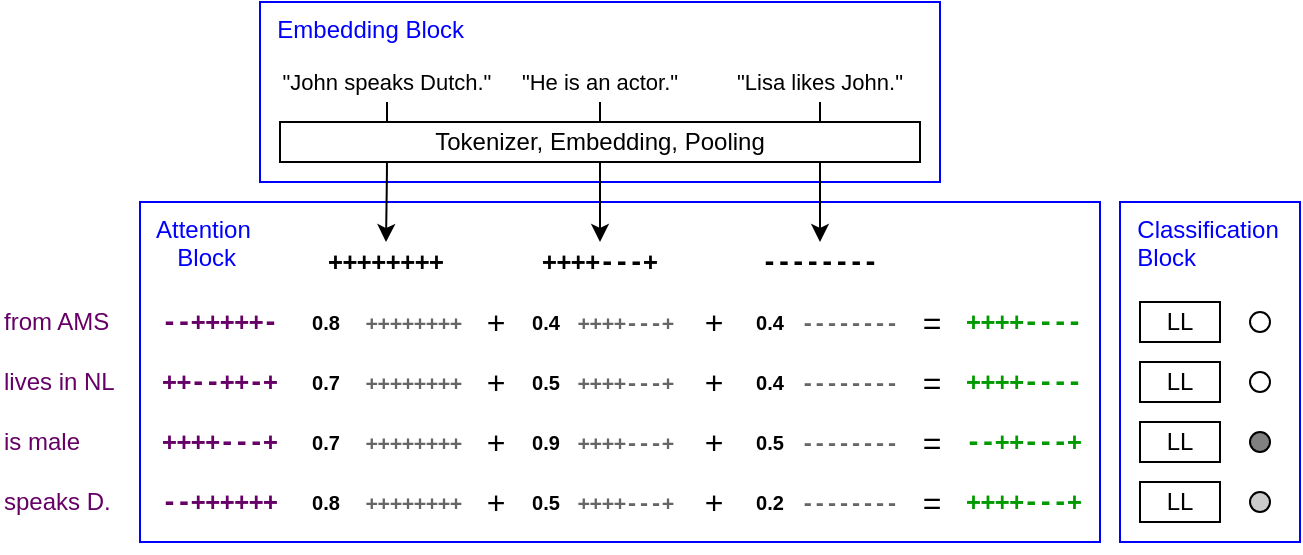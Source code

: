 <mxfile version="14.5.1" type="device"><diagram id="OC293zZC-m6zBRqbL1Og" name="Page-1"><mxGraphModel dx="706" dy="408" grid="1" gridSize="10" guides="1" tooltips="1" connect="1" arrows="1" fold="1" page="1" pageScale="1" pageWidth="850" pageHeight="1100" math="0" shadow="0"><root><mxCell id="0"/><mxCell id="1" parent="0"/><mxCell id="ROgvBwcSoJvvyIxjr5h1-1" value="&amp;nbsp; Attention&lt;br&gt;&amp;nbsp; &amp;nbsp; &amp;nbsp;Block" style="rounded=0;whiteSpace=wrap;html=1;strokeColor=#0000FF;align=left;verticalAlign=top;fontColor=#0000FF;" parent="1" vertex="1"><mxGeometry x="220" y="230" width="480" height="170" as="geometry"/></mxCell><mxCell id="ROgvBwcSoJvvyIxjr5h1-2" value="&lt;font color=&quot;#0000ff&quot;&gt;&amp;nbsp; Embedding Block&lt;/font&gt;" style="rounded=0;whiteSpace=wrap;html=1;verticalAlign=top;align=left;strokeColor=#0000FF;" parent="1" vertex="1"><mxGeometry x="280" y="130" width="340" height="90" as="geometry"/></mxCell><mxCell id="ROgvBwcSoJvvyIxjr5h1-3" style="edgeStyle=orthogonalEdgeStyle;rounded=1;orthogonalLoop=1;jettySize=auto;html=1;exitX=0.5;exitY=1;exitDx=0;exitDy=0;entryX=0.5;entryY=0;entryDx=0;entryDy=0;startSize=6;sourcePerimeterSpacing=0;targetPerimeterSpacing=0;" parent="1" source="ROgvBwcSoJvvyIxjr5h1-4" target="ROgvBwcSoJvvyIxjr5h1-10" edge="1"><mxGeometry relative="1" as="geometry"/></mxCell><mxCell id="ROgvBwcSoJvvyIxjr5h1-4" value="&lt;font style=&quot;font-size: 11px&quot;&gt;&quot;John speaks Dutch.&quot;&lt;/font&gt;" style="text;html=1;strokeColor=none;fillColor=none;align=center;verticalAlign=middle;whiteSpace=wrap;rounded=0;" parent="1" vertex="1"><mxGeometry x="290" y="160" width="107" height="20" as="geometry"/></mxCell><mxCell id="ROgvBwcSoJvvyIxjr5h1-5" style="edgeStyle=orthogonalEdgeStyle;rounded=1;orthogonalLoop=1;jettySize=auto;html=1;exitX=0.5;exitY=1;exitDx=0;exitDy=0;entryX=0.5;entryY=0;entryDx=0;entryDy=0;startSize=6;sourcePerimeterSpacing=0;targetPerimeterSpacing=0;" parent="1" source="ROgvBwcSoJvvyIxjr5h1-6" target="ROgvBwcSoJvvyIxjr5h1-12" edge="1"><mxGeometry relative="1" as="geometry"/></mxCell><mxCell id="ROgvBwcSoJvvyIxjr5h1-6" value="&lt;font style=&quot;font-size: 11px&quot;&gt;&quot;He is an actor.&quot;&lt;/font&gt;" style="text;html=1;strokeColor=none;fillColor=none;align=center;verticalAlign=middle;whiteSpace=wrap;rounded=0;" parent="1" vertex="1"><mxGeometry x="400" y="160" width="100" height="20" as="geometry"/></mxCell><mxCell id="ROgvBwcSoJvvyIxjr5h1-7" style="edgeStyle=orthogonalEdgeStyle;rounded=1;orthogonalLoop=1;jettySize=auto;html=1;exitX=0.5;exitY=1;exitDx=0;exitDy=0;entryX=0.5;entryY=0;entryDx=0;entryDy=0;startSize=6;sourcePerimeterSpacing=0;targetPerimeterSpacing=0;" parent="1" source="ROgvBwcSoJvvyIxjr5h1-8" target="ROgvBwcSoJvvyIxjr5h1-14" edge="1"><mxGeometry relative="1" as="geometry"/></mxCell><mxCell id="ROgvBwcSoJvvyIxjr5h1-8" value="&lt;font style=&quot;font-size: 11px&quot;&gt;&quot;Lisa likes John.&quot;&lt;/font&gt;" style="text;html=1;strokeColor=none;fillColor=none;align=center;verticalAlign=middle;whiteSpace=wrap;rounded=0;" parent="1" vertex="1"><mxGeometry x="510" y="160" width="100" height="20" as="geometry"/></mxCell><mxCell id="ROgvBwcSoJvvyIxjr5h1-10" value="&lt;pre&gt;++++++++&lt;/pre&gt;" style="text;html=1;strokeColor=none;fillColor=none;align=center;verticalAlign=middle;whiteSpace=wrap;rounded=0;fontStyle=1;" parent="1" vertex="1"><mxGeometry x="293" y="250" width="100" height="20" as="geometry"/></mxCell><mxCell id="ROgvBwcSoJvvyIxjr5h1-12" value="&lt;pre&gt;++++---+&lt;/pre&gt;" style="text;html=1;strokeColor=none;fillColor=none;align=center;verticalAlign=middle;whiteSpace=wrap;rounded=0;fontStyle=1;" parent="1" vertex="1"><mxGeometry x="400" y="250" width="100" height="20" as="geometry"/></mxCell><mxCell id="ROgvBwcSoJvvyIxjr5h1-14" value="&lt;pre&gt;--------&lt;/pre&gt;" style="text;html=1;strokeColor=none;fillColor=none;align=center;verticalAlign=middle;whiteSpace=wrap;rounded=0;fontStyle=1;" parent="1" vertex="1"><mxGeometry x="510" y="250" width="100" height="20" as="geometry"/></mxCell><mxCell id="ROgvBwcSoJvvyIxjr5h1-40" value="Tokenizer, Embedding, Pooling" style="rounded=0;whiteSpace=wrap;html=1;" parent="1" vertex="1"><mxGeometry x="290" y="190" width="320" height="20" as="geometry"/></mxCell><mxCell id="ROgvBwcSoJvvyIxjr5h1-41" value="&lt;pre&gt;--+++++-&lt;/pre&gt;" style="text;html=1;strokeColor=none;fillColor=none;align=center;verticalAlign=middle;whiteSpace=wrap;rounded=0;fontStyle=1;fontColor=#660066;" parent="1" vertex="1"><mxGeometry x="210" y="280" width="100" height="20" as="geometry"/></mxCell><mxCell id="ROgvBwcSoJvvyIxjr5h1-42" value="from AMS" style="text;html=1;strokeColor=none;fillColor=none;align=left;verticalAlign=middle;whiteSpace=wrap;rounded=0;fontColor=#660066;" parent="1" vertex="1"><mxGeometry x="150" y="280" width="60" height="20" as="geometry"/></mxCell><mxCell id="ROgvBwcSoJvvyIxjr5h1-43" value="&lt;pre&gt;++--++-+&lt;/pre&gt;" style="text;html=1;strokeColor=none;fillColor=none;align=center;verticalAlign=middle;whiteSpace=wrap;rounded=0;fontStyle=1;fontColor=#660066;" parent="1" vertex="1"><mxGeometry x="210" y="310" width="100" height="20" as="geometry"/></mxCell><mxCell id="ROgvBwcSoJvvyIxjr5h1-44" value="lives in NL" style="text;html=1;strokeColor=none;fillColor=none;align=left;verticalAlign=middle;whiteSpace=wrap;rounded=0;fontColor=#660066;" parent="1" vertex="1"><mxGeometry x="150" y="310" width="60" height="20" as="geometry"/></mxCell><mxCell id="ROgvBwcSoJvvyIxjr5h1-45" value="&lt;pre&gt;++++---+&lt;/pre&gt;" style="text;html=1;strokeColor=none;fillColor=none;align=center;verticalAlign=middle;whiteSpace=wrap;rounded=0;fontStyle=1;fontColor=#660066;" parent="1" vertex="1"><mxGeometry x="210" y="340" width="100" height="20" as="geometry"/></mxCell><mxCell id="ROgvBwcSoJvvyIxjr5h1-46" value="is male" style="text;html=1;strokeColor=none;fillColor=none;align=left;verticalAlign=middle;whiteSpace=wrap;rounded=0;fontColor=#660066;" parent="1" vertex="1"><mxGeometry x="150" y="340" width="60" height="20" as="geometry"/></mxCell><mxCell id="ROgvBwcSoJvvyIxjr5h1-47" value="&lt;pre&gt;--++++++&lt;/pre&gt;" style="text;html=1;strokeColor=none;fillColor=none;align=center;verticalAlign=middle;whiteSpace=wrap;rounded=0;fontStyle=1;fontColor=#660066;" parent="1" vertex="1"><mxGeometry x="210" y="370" width="100" height="20" as="geometry"/></mxCell><mxCell id="ROgvBwcSoJvvyIxjr5h1-48" value="speaks D." style="text;html=1;strokeColor=none;fillColor=none;align=left;verticalAlign=middle;whiteSpace=wrap;rounded=0;fontColor=#660066;" parent="1" vertex="1"><mxGeometry x="150" y="370" width="60" height="20" as="geometry"/></mxCell><mxCell id="ROgvBwcSoJvvyIxjr5h1-50" value="&lt;p&gt;&lt;font style=&quot;font-size: 10px&quot;&gt;0.8&lt;/font&gt;&lt;/p&gt;" style="text;html=1;strokeColor=none;fillColor=none;align=center;verticalAlign=middle;whiteSpace=wrap;rounded=0;fontStyle=1;" parent="1" vertex="1"><mxGeometry x="303" y="280" width="20" height="20" as="geometry"/></mxCell><mxCell id="ROgvBwcSoJvvyIxjr5h1-51" value="&lt;p&gt;&lt;font style=&quot;font-size: 10px&quot;&gt;0.7&lt;/font&gt;&lt;/p&gt;" style="text;html=1;strokeColor=none;fillColor=none;align=center;verticalAlign=middle;whiteSpace=wrap;rounded=0;fontStyle=1;" parent="1" vertex="1"><mxGeometry x="303" y="310" width="20" height="20" as="geometry"/></mxCell><mxCell id="ROgvBwcSoJvvyIxjr5h1-52" value="&lt;p&gt;&lt;font style=&quot;font-size: 10px&quot;&gt;0.7&lt;/font&gt;&lt;/p&gt;" style="text;html=1;strokeColor=none;fillColor=none;align=center;verticalAlign=middle;whiteSpace=wrap;rounded=0;fontStyle=1;" parent="1" vertex="1"><mxGeometry x="303" y="340" width="20" height="20" as="geometry"/></mxCell><mxCell id="ROgvBwcSoJvvyIxjr5h1-53" value="&lt;p&gt;&lt;font style=&quot;font-size: 10px&quot;&gt;0.8&lt;/font&gt;&lt;/p&gt;" style="text;html=1;strokeColor=none;fillColor=none;align=center;verticalAlign=middle;whiteSpace=wrap;rounded=0;fontStyle=1;" parent="1" vertex="1"><mxGeometry x="303" y="370" width="20" height="20" as="geometry"/></mxCell><mxCell id="ROgvBwcSoJvvyIxjr5h1-54" value="&lt;p&gt;&lt;font style=&quot;font-size: 10px&quot;&gt;0.4&lt;/font&gt;&lt;/p&gt;" style="text;html=1;strokeColor=none;fillColor=none;align=center;verticalAlign=middle;whiteSpace=wrap;rounded=0;fontStyle=1;" parent="1" vertex="1"><mxGeometry x="413" y="280" width="20" height="20" as="geometry"/></mxCell><mxCell id="ROgvBwcSoJvvyIxjr5h1-55" value="&lt;p&gt;&lt;font style=&quot;font-size: 10px&quot;&gt;0.5&lt;/font&gt;&lt;/p&gt;" style="text;html=1;strokeColor=none;fillColor=none;align=center;verticalAlign=middle;whiteSpace=wrap;rounded=0;fontStyle=1;" parent="1" vertex="1"><mxGeometry x="413" y="310" width="20" height="20" as="geometry"/></mxCell><mxCell id="ROgvBwcSoJvvyIxjr5h1-56" value="&lt;p&gt;&lt;font style=&quot;font-size: 10px&quot;&gt;0.9&lt;/font&gt;&lt;/p&gt;" style="text;html=1;strokeColor=none;fillColor=none;align=center;verticalAlign=middle;whiteSpace=wrap;rounded=0;fontStyle=1;" parent="1" vertex="1"><mxGeometry x="413" y="340" width="20" height="20" as="geometry"/></mxCell><mxCell id="ROgvBwcSoJvvyIxjr5h1-57" value="&lt;p&gt;&lt;font style=&quot;font-size: 10px&quot;&gt;0.5&lt;/font&gt;&lt;/p&gt;" style="text;html=1;strokeColor=none;fillColor=none;align=center;verticalAlign=middle;whiteSpace=wrap;rounded=0;fontStyle=1;" parent="1" vertex="1"><mxGeometry x="413" y="370" width="20" height="20" as="geometry"/></mxCell><mxCell id="ROgvBwcSoJvvyIxjr5h1-58" value="&lt;p&gt;&lt;font style=&quot;font-size: 10px&quot;&gt;0.4&lt;/font&gt;&lt;/p&gt;" style="text;html=1;strokeColor=none;fillColor=none;align=center;verticalAlign=middle;whiteSpace=wrap;rounded=0;fontStyle=1;" parent="1" vertex="1"><mxGeometry x="525" y="280" width="20" height="20" as="geometry"/></mxCell><mxCell id="ROgvBwcSoJvvyIxjr5h1-59" value="&lt;p&gt;&lt;font style=&quot;font-size: 10px&quot;&gt;0.4&lt;/font&gt;&lt;/p&gt;" style="text;html=1;strokeColor=none;fillColor=none;align=center;verticalAlign=middle;whiteSpace=wrap;rounded=0;fontStyle=1;" parent="1" vertex="1"><mxGeometry x="525" y="310" width="20" height="20" as="geometry"/></mxCell><mxCell id="ROgvBwcSoJvvyIxjr5h1-60" value="&lt;p&gt;&lt;font style=&quot;font-size: 10px&quot;&gt;0.5&lt;/font&gt;&lt;/p&gt;" style="text;html=1;strokeColor=none;fillColor=none;align=center;verticalAlign=middle;whiteSpace=wrap;rounded=0;fontStyle=1;" parent="1" vertex="1"><mxGeometry x="525" y="340" width="20" height="20" as="geometry"/></mxCell><mxCell id="ROgvBwcSoJvvyIxjr5h1-61" value="&lt;p&gt;&lt;font style=&quot;font-size: 10px&quot;&gt;0.2&lt;/font&gt;&lt;/p&gt;" style="text;html=1;strokeColor=none;fillColor=none;align=center;verticalAlign=middle;whiteSpace=wrap;rounded=0;fontStyle=1;" parent="1" vertex="1"><mxGeometry x="525" y="370" width="20" height="20" as="geometry"/></mxCell><mxCell id="ROgvBwcSoJvvyIxjr5h1-63" value="&lt;pre&gt;&lt;font style=&quot;font-size: 10px&quot;&gt;++++++++&lt;/font&gt;&lt;/pre&gt;" style="text;html=1;strokeColor=none;fillColor=none;align=center;verticalAlign=middle;whiteSpace=wrap;rounded=0;fontStyle=1;fontColor=#666666;" parent="1" vertex="1"><mxGeometry x="307" y="280" width="100" height="20" as="geometry"/></mxCell><mxCell id="ROgvBwcSoJvvyIxjr5h1-64" value="&lt;pre&gt;&lt;font style=&quot;font-size: 10px&quot;&gt;++++++++&lt;/font&gt;&lt;/pre&gt;" style="text;html=1;strokeColor=none;fillColor=none;align=center;verticalAlign=middle;whiteSpace=wrap;rounded=0;fontStyle=1;fontColor=#666666;" parent="1" vertex="1"><mxGeometry x="307" y="310" width="100" height="20" as="geometry"/></mxCell><mxCell id="ROgvBwcSoJvvyIxjr5h1-65" value="&lt;pre&gt;&lt;font style=&quot;font-size: 10px&quot;&gt;++++++++&lt;/font&gt;&lt;/pre&gt;" style="text;html=1;strokeColor=none;fillColor=none;align=center;verticalAlign=middle;whiteSpace=wrap;rounded=0;fontStyle=1;fontColor=#666666;" parent="1" vertex="1"><mxGeometry x="307" y="340" width="100" height="20" as="geometry"/></mxCell><mxCell id="ROgvBwcSoJvvyIxjr5h1-66" value="&lt;pre&gt;&lt;font style=&quot;font-size: 10px&quot;&gt;++++++++&lt;/font&gt;&lt;/pre&gt;" style="text;html=1;strokeColor=none;fillColor=none;align=center;verticalAlign=middle;whiteSpace=wrap;rounded=0;fontStyle=1;fontColor=#666666;" parent="1" vertex="1"><mxGeometry x="307" y="370" width="100" height="20" as="geometry"/></mxCell><mxCell id="ROgvBwcSoJvvyIxjr5h1-67" value="&lt;pre&gt;&lt;font style=&quot;font-size: 10px&quot;&gt;++++---+&lt;/font&gt;&lt;/pre&gt;" style="text;html=1;strokeColor=none;fillColor=none;align=center;verticalAlign=middle;whiteSpace=wrap;rounded=0;fontStyle=1;fontColor=#666666;" parent="1" vertex="1"><mxGeometry x="413" y="280" width="100" height="20" as="geometry"/></mxCell><mxCell id="ROgvBwcSoJvvyIxjr5h1-68" value="&lt;pre&gt;&lt;font style=&quot;font-size: 10px&quot;&gt;++++---+&lt;/font&gt;&lt;/pre&gt;" style="text;html=1;strokeColor=none;fillColor=none;align=center;verticalAlign=middle;whiteSpace=wrap;rounded=0;fontStyle=1;fontColor=#666666;" parent="1" vertex="1"><mxGeometry x="413" y="310" width="100" height="20" as="geometry"/></mxCell><mxCell id="ROgvBwcSoJvvyIxjr5h1-69" value="&lt;pre&gt;&lt;font style=&quot;font-size: 10px&quot;&gt;++++---+&lt;/font&gt;&lt;/pre&gt;" style="text;html=1;strokeColor=none;fillColor=none;align=center;verticalAlign=middle;whiteSpace=wrap;rounded=0;fontStyle=1;fontColor=#666666;" parent="1" vertex="1"><mxGeometry x="413" y="340" width="100" height="20" as="geometry"/></mxCell><mxCell id="ROgvBwcSoJvvyIxjr5h1-70" value="&lt;pre&gt;&lt;font style=&quot;font-size: 10px&quot;&gt;++++---+&lt;/font&gt;&lt;/pre&gt;" style="text;html=1;strokeColor=none;fillColor=none;align=center;verticalAlign=middle;whiteSpace=wrap;rounded=0;fontStyle=1;fontColor=#666666;" parent="1" vertex="1"><mxGeometry x="413" y="370" width="100" height="20" as="geometry"/></mxCell><mxCell id="ROgvBwcSoJvvyIxjr5h1-71" value="&lt;pre&gt;&lt;font style=&quot;font-size: 10px&quot;&gt;--------&lt;/font&gt;&lt;/pre&gt;" style="text;html=1;strokeColor=none;fillColor=none;align=center;verticalAlign=middle;whiteSpace=wrap;rounded=0;fontStyle=1;fontColor=#666666;" parent="1" vertex="1"><mxGeometry x="525" y="280" width="100" height="20" as="geometry"/></mxCell><mxCell id="ROgvBwcSoJvvyIxjr5h1-72" value="&lt;pre&gt;&lt;font style=&quot;font-size: 10px&quot;&gt;--------&lt;/font&gt;&lt;/pre&gt;" style="text;html=1;strokeColor=none;fillColor=none;align=center;verticalAlign=middle;whiteSpace=wrap;rounded=0;fontStyle=1;fontColor=#666666;" parent="1" vertex="1"><mxGeometry x="525" y="310" width="100" height="20" as="geometry"/></mxCell><mxCell id="ROgvBwcSoJvvyIxjr5h1-73" value="&lt;pre&gt;&lt;font style=&quot;font-size: 10px&quot;&gt;--------&lt;/font&gt;&lt;/pre&gt;" style="text;html=1;strokeColor=none;fillColor=none;align=center;verticalAlign=middle;whiteSpace=wrap;rounded=0;fontStyle=1;fontColor=#666666;" parent="1" vertex="1"><mxGeometry x="525" y="340" width="100" height="20" as="geometry"/></mxCell><mxCell id="ROgvBwcSoJvvyIxjr5h1-74" value="&lt;pre&gt;&lt;font style=&quot;font-size: 10px&quot;&gt;--------&lt;/font&gt;&lt;/pre&gt;" style="text;html=1;strokeColor=none;fillColor=none;align=center;verticalAlign=middle;whiteSpace=wrap;rounded=0;fontStyle=1;fontColor=#666666;" parent="1" vertex="1"><mxGeometry x="525" y="370" width="100" height="20" as="geometry"/></mxCell><mxCell id="ROgvBwcSoJvvyIxjr5h1-75" value="&lt;p style=&quot;font-size: 16px;&quot;&gt;&lt;font style=&quot;font-size: 16px;&quot;&gt;+&lt;/font&gt;&lt;/p&gt;" style="text;html=1;strokeColor=none;fillColor=none;align=center;verticalAlign=middle;whiteSpace=wrap;rounded=0;fontStyle=0;fontSize=16;" parent="1" vertex="1"><mxGeometry x="497" y="370" width="20" height="20" as="geometry"/></mxCell><mxCell id="ROgvBwcSoJvvyIxjr5h1-76" value="&lt;p style=&quot;font-size: 16px;&quot;&gt;&lt;font style=&quot;font-size: 16px;&quot;&gt;+&lt;/font&gt;&lt;/p&gt;" style="text;html=1;strokeColor=none;fillColor=none;align=center;verticalAlign=middle;whiteSpace=wrap;rounded=0;fontStyle=0;fontSize=16;" parent="1" vertex="1"><mxGeometry x="497" y="340" width="20" height="20" as="geometry"/></mxCell><mxCell id="ROgvBwcSoJvvyIxjr5h1-77" value="&lt;p style=&quot;font-size: 16px;&quot;&gt;&lt;font style=&quot;font-size: 16px;&quot;&gt;+&lt;/font&gt;&lt;/p&gt;" style="text;html=1;strokeColor=none;fillColor=none;align=center;verticalAlign=middle;whiteSpace=wrap;rounded=0;fontStyle=0;fontSize=16;" parent="1" vertex="1"><mxGeometry x="497" y="310" width="20" height="20" as="geometry"/></mxCell><mxCell id="ROgvBwcSoJvvyIxjr5h1-78" value="&lt;p style=&quot;font-size: 16px;&quot;&gt;&lt;font style=&quot;font-size: 16px;&quot;&gt;+&lt;/font&gt;&lt;/p&gt;" style="text;html=1;strokeColor=none;fillColor=none;align=center;verticalAlign=middle;whiteSpace=wrap;rounded=0;fontStyle=0;fontSize=16;" parent="1" vertex="1"><mxGeometry x="497" y="280" width="20" height="20" as="geometry"/></mxCell><mxCell id="ROgvBwcSoJvvyIxjr5h1-79" value="&lt;p style=&quot;font-size: 16px;&quot;&gt;&lt;font style=&quot;font-size: 16px;&quot;&gt;+&lt;/font&gt;&lt;/p&gt;" style="text;html=1;strokeColor=none;fillColor=none;align=center;verticalAlign=middle;whiteSpace=wrap;rounded=0;fontStyle=0;fontSize=16;" parent="1" vertex="1"><mxGeometry x="388" y="370" width="20" height="20" as="geometry"/></mxCell><mxCell id="ROgvBwcSoJvvyIxjr5h1-80" value="&lt;p style=&quot;font-size: 16px;&quot;&gt;&lt;font style=&quot;font-size: 16px;&quot;&gt;+&lt;/font&gt;&lt;/p&gt;" style="text;html=1;strokeColor=none;fillColor=none;align=center;verticalAlign=middle;whiteSpace=wrap;rounded=0;fontStyle=0;fontSize=16;" parent="1" vertex="1"><mxGeometry x="388" y="340" width="20" height="20" as="geometry"/></mxCell><mxCell id="ROgvBwcSoJvvyIxjr5h1-81" value="&lt;p style=&quot;font-size: 16px;&quot;&gt;&lt;font style=&quot;font-size: 16px;&quot;&gt;+&lt;/font&gt;&lt;/p&gt;" style="text;html=1;strokeColor=none;fillColor=none;align=center;verticalAlign=middle;whiteSpace=wrap;rounded=0;fontStyle=0;fontSize=16;" parent="1" vertex="1"><mxGeometry x="388" y="310" width="20" height="20" as="geometry"/></mxCell><mxCell id="ROgvBwcSoJvvyIxjr5h1-82" value="&lt;p style=&quot;font-size: 16px;&quot;&gt;&lt;font style=&quot;font-size: 16px;&quot;&gt;+&lt;/font&gt;&lt;/p&gt;" style="text;html=1;strokeColor=none;fillColor=none;align=center;verticalAlign=middle;whiteSpace=wrap;rounded=0;fontStyle=0;fontSize=16;" parent="1" vertex="1"><mxGeometry x="388" y="280" width="20" height="20" as="geometry"/></mxCell><mxCell id="ROgvBwcSoJvvyIxjr5h1-83" value="&lt;p style=&quot;font-size: 16px&quot;&gt;&lt;font style=&quot;font-size: 16px&quot;&gt;=&lt;/font&gt;&lt;/p&gt;" style="text;html=1;strokeColor=none;fillColor=none;align=center;verticalAlign=middle;whiteSpace=wrap;rounded=0;fontStyle=0;fontSize=16;" parent="1" vertex="1"><mxGeometry x="606" y="370" width="20" height="20" as="geometry"/></mxCell><mxCell id="ROgvBwcSoJvvyIxjr5h1-84" value="&lt;p style=&quot;font-size: 16px&quot;&gt;&lt;font style=&quot;font-size: 16px&quot;&gt;=&lt;/font&gt;&lt;/p&gt;" style="text;html=1;strokeColor=none;fillColor=none;align=center;verticalAlign=middle;whiteSpace=wrap;rounded=0;fontStyle=0;fontSize=16;" parent="1" vertex="1"><mxGeometry x="606" y="340" width="20" height="20" as="geometry"/></mxCell><mxCell id="ROgvBwcSoJvvyIxjr5h1-85" value="&lt;p style=&quot;font-size: 16px&quot;&gt;&lt;font style=&quot;font-size: 16px&quot;&gt;=&lt;/font&gt;&lt;/p&gt;" style="text;html=1;strokeColor=none;fillColor=none;align=center;verticalAlign=middle;whiteSpace=wrap;rounded=0;fontStyle=0;fontSize=16;" parent="1" vertex="1"><mxGeometry x="606" y="310" width="20" height="20" as="geometry"/></mxCell><mxCell id="ROgvBwcSoJvvyIxjr5h1-86" value="&lt;p style=&quot;font-size: 16px&quot;&gt;&lt;font style=&quot;font-size: 16px&quot;&gt;=&lt;/font&gt;&lt;/p&gt;" style="text;html=1;strokeColor=none;fillColor=none;align=center;verticalAlign=middle;whiteSpace=wrap;rounded=0;fontStyle=0;fontSize=16;" parent="1" vertex="1"><mxGeometry x="606" y="280" width="20" height="20" as="geometry"/></mxCell><mxCell id="ROgvBwcSoJvvyIxjr5h1-91" value="&lt;pre&gt;++++----&lt;/pre&gt;" style="text;html=1;strokeColor=none;fillColor=none;align=center;verticalAlign=middle;whiteSpace=wrap;rounded=0;fontStyle=1;fontColor=#009900;" parent="1" vertex="1"><mxGeometry x="612" y="280" width="100" height="20" as="geometry"/></mxCell><mxCell id="ROgvBwcSoJvvyIxjr5h1-92" value="&lt;pre&gt;++++----&lt;/pre&gt;" style="text;html=1;strokeColor=none;fillColor=none;align=center;verticalAlign=middle;whiteSpace=wrap;rounded=0;fontStyle=1;fontColor=#009900;" parent="1" vertex="1"><mxGeometry x="612" y="310" width="100" height="20" as="geometry"/></mxCell><mxCell id="ROgvBwcSoJvvyIxjr5h1-93" value="&lt;pre&gt;--++---+&lt;/pre&gt;" style="text;html=1;strokeColor=none;fillColor=none;align=center;verticalAlign=middle;whiteSpace=wrap;rounded=0;fontStyle=1;fontColor=#009900;" parent="1" vertex="1"><mxGeometry x="612" y="340" width="100" height="20" as="geometry"/></mxCell><mxCell id="ROgvBwcSoJvvyIxjr5h1-94" value="&lt;pre&gt;++++---+&lt;/pre&gt;" style="text;html=1;strokeColor=none;fillColor=none;align=center;verticalAlign=middle;whiteSpace=wrap;rounded=0;fontStyle=1;fontColor=#009900;" parent="1" vertex="1"><mxGeometry x="612" y="370" width="100" height="20" as="geometry"/></mxCell><mxCell id="ROgvBwcSoJvvyIxjr5h1-95" value="&amp;nbsp; Classification&lt;br&gt;&amp;nbsp; Block" style="rounded=0;whiteSpace=wrap;html=1;strokeColor=#0000FF;align=left;verticalAlign=top;fontColor=#0000FF;" parent="1" vertex="1"><mxGeometry x="710" y="230" width="90" height="170" as="geometry"/></mxCell><mxCell id="ROgvBwcSoJvvyIxjr5h1-96" value="LL" style="rounded=0;whiteSpace=wrap;html=1;" parent="1" vertex="1"><mxGeometry x="720" y="280" width="40" height="20" as="geometry"/></mxCell><mxCell id="ROgvBwcSoJvvyIxjr5h1-97" value="LL" style="rounded=0;whiteSpace=wrap;html=1;" parent="1" vertex="1"><mxGeometry x="720" y="310" width="40" height="20" as="geometry"/></mxCell><mxCell id="ROgvBwcSoJvvyIxjr5h1-98" value="LL" style="rounded=0;whiteSpace=wrap;html=1;" parent="1" vertex="1"><mxGeometry x="720" y="340" width="40" height="20" as="geometry"/></mxCell><mxCell id="ROgvBwcSoJvvyIxjr5h1-99" value="LL" style="rounded=0;whiteSpace=wrap;html=1;" parent="1" vertex="1"><mxGeometry x="720" y="370" width="40" height="20" as="geometry"/></mxCell><mxCell id="ROgvBwcSoJvvyIxjr5h1-101" value="" style="ellipse;whiteSpace=wrap;html=1;aspect=fixed;" parent="1" vertex="1"><mxGeometry x="775" y="285" width="10" height="10" as="geometry"/></mxCell><mxCell id="ROgvBwcSoJvvyIxjr5h1-102" value="" style="ellipse;whiteSpace=wrap;html=1;aspect=fixed;" parent="1" vertex="1"><mxGeometry x="775" y="315" width="10" height="10" as="geometry"/></mxCell><mxCell id="ROgvBwcSoJvvyIxjr5h1-103" value="" style="ellipse;whiteSpace=wrap;html=1;aspect=fixed;fillColor=#808080;" parent="1" vertex="1"><mxGeometry x="775" y="345" width="10" height="10" as="geometry"/></mxCell><mxCell id="ROgvBwcSoJvvyIxjr5h1-104" value="" style="ellipse;whiteSpace=wrap;html=1;aspect=fixed;fillColor=#CCCCCC;" parent="1" vertex="1"><mxGeometry x="775" y="375" width="10" height="10" as="geometry"/></mxCell></root></mxGraphModel></diagram></mxfile>